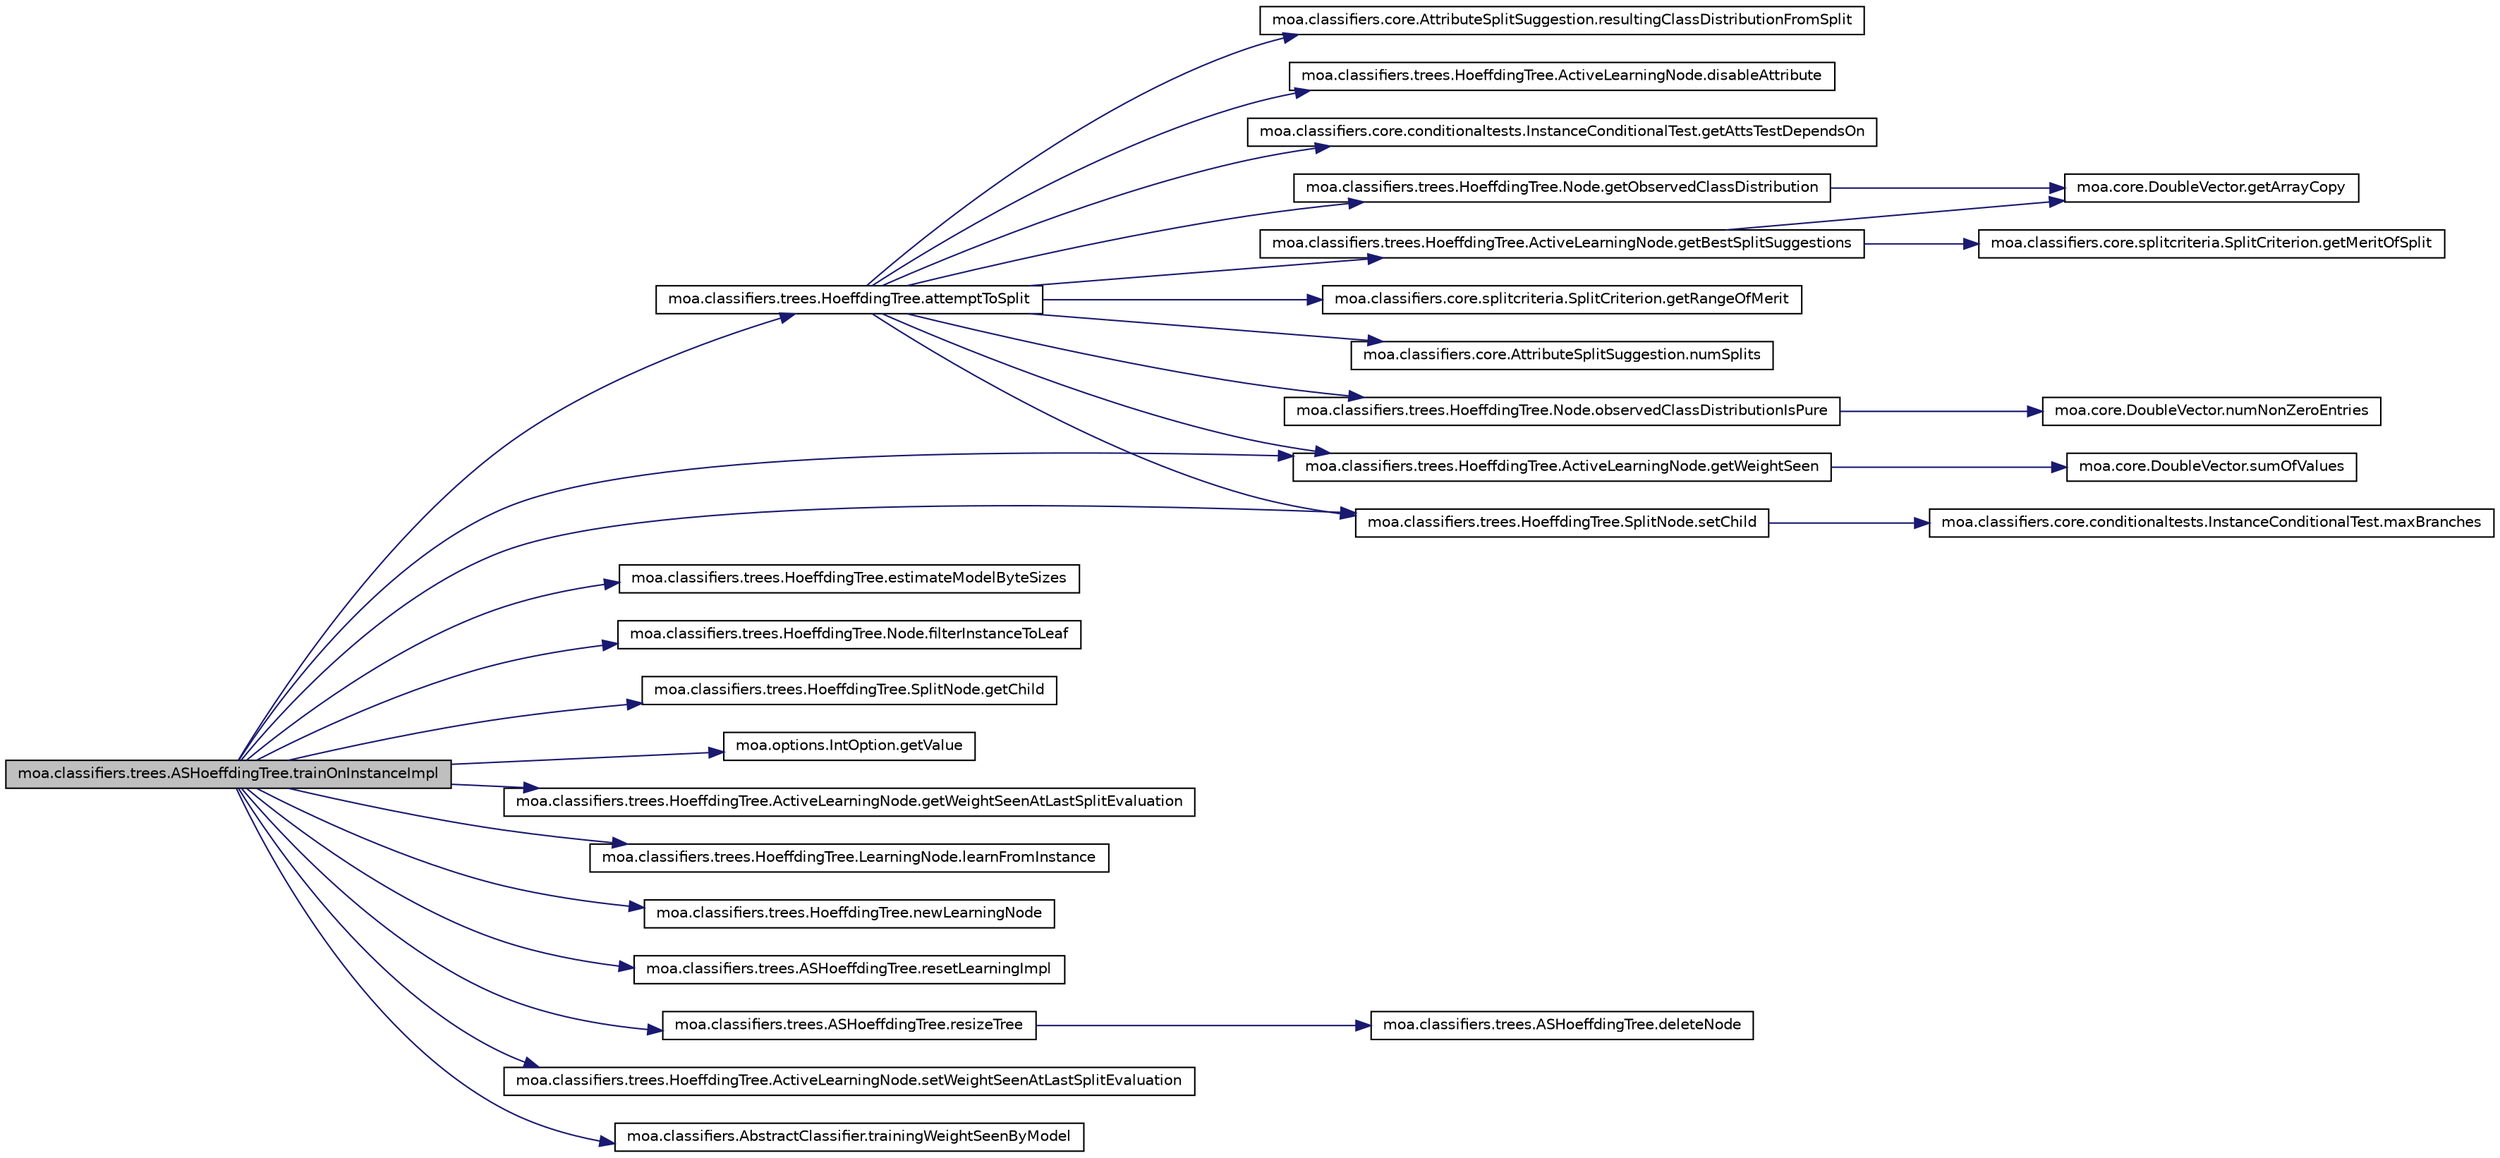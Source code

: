 digraph G
{
  edge [fontname="Helvetica",fontsize="10",labelfontname="Helvetica",labelfontsize="10"];
  node [fontname="Helvetica",fontsize="10",shape=record];
  rankdir=LR;
  Node1 [label="moa.classifiers.trees.ASHoeffdingTree.trainOnInstanceImpl",height=0.2,width=0.4,color="black", fillcolor="grey75", style="filled" fontcolor="black"];
  Node1 -> Node2 [color="midnightblue",fontsize="10",style="solid",fontname="Helvetica"];
  Node2 [label="moa.classifiers.trees.HoeffdingTree.attemptToSplit",height=0.2,width=0.4,color="black", fillcolor="white", style="filled",URL="$classmoa_1_1classifiers_1_1trees_1_1HoeffdingTree.html#a1167e8f332be16f1b9d07c55d94bd0ac"];
  Node2 -> Node3 [color="midnightblue",fontsize="10",style="solid",fontname="Helvetica"];
  Node3 [label="moa.classifiers.trees.HoeffdingTree.ActiveLearningNode.disableAttribute",height=0.2,width=0.4,color="black", fillcolor="white", style="filled",URL="$classmoa_1_1classifiers_1_1trees_1_1HoeffdingTree_1_1ActiveLearningNode.html#a69b39f90da169dd44292df54d98adbda"];
  Node2 -> Node4 [color="midnightblue",fontsize="10",style="solid",fontname="Helvetica"];
  Node4 [label="moa.classifiers.core.conditionaltests.InstanceConditionalTest.getAttsTestDependsOn",height=0.2,width=0.4,color="black", fillcolor="white", style="filled",URL="$classmoa_1_1classifiers_1_1core_1_1conditionaltests_1_1InstanceConditionalTest.html#af3a4e494b9e2e3f981b45a237858f4cd",tooltip="Returns an array with the attributes that the test depends on."];
  Node2 -> Node5 [color="midnightblue",fontsize="10",style="solid",fontname="Helvetica"];
  Node5 [label="moa.classifiers.trees.HoeffdingTree.ActiveLearningNode.getBestSplitSuggestions",height=0.2,width=0.4,color="black", fillcolor="white", style="filled",URL="$classmoa_1_1classifiers_1_1trees_1_1HoeffdingTree_1_1ActiveLearningNode.html#aafe42fb1a0fc6d17021a314209ca0358"];
  Node5 -> Node6 [color="midnightblue",fontsize="10",style="solid",fontname="Helvetica"];
  Node6 [label="moa.core.DoubleVector.getArrayCopy",height=0.2,width=0.4,color="black", fillcolor="white", style="filled",URL="$classmoa_1_1core_1_1DoubleVector.html#a6d0ce5fe7346a8d4b4a6ae444750f9c8"];
  Node5 -> Node7 [color="midnightblue",fontsize="10",style="solid",fontname="Helvetica"];
  Node7 [label="moa.classifiers.core.splitcriteria.SplitCriterion.getMeritOfSplit",height=0.2,width=0.4,color="black", fillcolor="white", style="filled",URL="$interfacemoa_1_1classifiers_1_1core_1_1splitcriteria_1_1SplitCriterion.html#a82f5cb7ad49c396d4f50615a55300b36",tooltip="Computes the merit of splitting for a given ditribution before the split and after..."];
  Node2 -> Node8 [color="midnightblue",fontsize="10",style="solid",fontname="Helvetica"];
  Node8 [label="moa.classifiers.trees.HoeffdingTree.Node.getObservedClassDistribution",height=0.2,width=0.4,color="black", fillcolor="white", style="filled",URL="$classmoa_1_1classifiers_1_1trees_1_1HoeffdingTree_1_1Node.html#a3f834197e0bfe00ec042eb9bdab674fe"];
  Node8 -> Node6 [color="midnightblue",fontsize="10",style="solid",fontname="Helvetica"];
  Node2 -> Node9 [color="midnightblue",fontsize="10",style="solid",fontname="Helvetica"];
  Node9 [label="moa.classifiers.core.splitcriteria.SplitCriterion.getRangeOfMerit",height=0.2,width=0.4,color="black", fillcolor="white", style="filled",URL="$interfacemoa_1_1classifiers_1_1core_1_1splitcriteria_1_1SplitCriterion.html#af4602783ac8df6d5fed77c9b828aa4b4",tooltip="Computes the range of splitting merit."];
  Node2 -> Node10 [color="midnightblue",fontsize="10",style="solid",fontname="Helvetica"];
  Node10 [label="moa.classifiers.trees.HoeffdingTree.ActiveLearningNode.getWeightSeen",height=0.2,width=0.4,color="black", fillcolor="white", style="filled",URL="$classmoa_1_1classifiers_1_1trees_1_1HoeffdingTree_1_1ActiveLearningNode.html#a407cdfb074879e0f84460dee8ae06b04"];
  Node10 -> Node11 [color="midnightblue",fontsize="10",style="solid",fontname="Helvetica"];
  Node11 [label="moa.core.DoubleVector.sumOfValues",height=0.2,width=0.4,color="black", fillcolor="white", style="filled",URL="$classmoa_1_1core_1_1DoubleVector.html#acafa367bb17b33b844486adfa1b2780a"];
  Node2 -> Node12 [color="midnightblue",fontsize="10",style="solid",fontname="Helvetica"];
  Node12 [label="moa.classifiers.core.AttributeSplitSuggestion.numSplits",height=0.2,width=0.4,color="black", fillcolor="white", style="filled",URL="$classmoa_1_1classifiers_1_1core_1_1AttributeSplitSuggestion.html#afcced50eef2981b7a7a30e2a40086e41"];
  Node2 -> Node13 [color="midnightblue",fontsize="10",style="solid",fontname="Helvetica"];
  Node13 [label="moa.classifiers.trees.HoeffdingTree.Node.observedClassDistributionIsPure",height=0.2,width=0.4,color="black", fillcolor="white", style="filled",URL="$classmoa_1_1classifiers_1_1trees_1_1HoeffdingTree_1_1Node.html#ae2048e89b6d4929274af17472f7b7a4e"];
  Node13 -> Node14 [color="midnightblue",fontsize="10",style="solid",fontname="Helvetica"];
  Node14 [label="moa.core.DoubleVector.numNonZeroEntries",height=0.2,width=0.4,color="black", fillcolor="white", style="filled",URL="$classmoa_1_1core_1_1DoubleVector.html#a3ad01a733f19192a66c93dfba8de697e"];
  Node2 -> Node15 [color="midnightblue",fontsize="10",style="solid",fontname="Helvetica"];
  Node15 [label="moa.classifiers.core.AttributeSplitSuggestion.resultingClassDistributionFromSplit",height=0.2,width=0.4,color="black", fillcolor="white", style="filled",URL="$classmoa_1_1classifiers_1_1core_1_1AttributeSplitSuggestion.html#ae715b4c66ed0aa5f3d05e5a101c93a61"];
  Node2 -> Node16 [color="midnightblue",fontsize="10",style="solid",fontname="Helvetica"];
  Node16 [label="moa.classifiers.trees.HoeffdingTree.SplitNode.setChild",height=0.2,width=0.4,color="black", fillcolor="white", style="filled",URL="$classmoa_1_1classifiers_1_1trees_1_1HoeffdingTree_1_1SplitNode.html#a096ddc519733df2bfbf4f4f7890d2c66"];
  Node16 -> Node17 [color="midnightblue",fontsize="10",style="solid",fontname="Helvetica"];
  Node17 [label="moa.classifiers.core.conditionaltests.InstanceConditionalTest.maxBranches",height=0.2,width=0.4,color="black", fillcolor="white", style="filled",URL="$classmoa_1_1classifiers_1_1core_1_1conditionaltests_1_1InstanceConditionalTest.html#adda57438d3e9a6990d6ccb80fe78d6b6",tooltip="Gets the number of maximum branches, -1 if unknown."];
  Node1 -> Node18 [color="midnightblue",fontsize="10",style="solid",fontname="Helvetica"];
  Node18 [label="moa.classifiers.trees.HoeffdingTree.estimateModelByteSizes",height=0.2,width=0.4,color="black", fillcolor="white", style="filled",URL="$classmoa_1_1classifiers_1_1trees_1_1HoeffdingTree.html#acee5c29f3539f6b07e51dbdd22f6ea9f"];
  Node1 -> Node19 [color="midnightblue",fontsize="10",style="solid",fontname="Helvetica"];
  Node19 [label="moa.classifiers.trees.HoeffdingTree.Node.filterInstanceToLeaf",height=0.2,width=0.4,color="black", fillcolor="white", style="filled",URL="$classmoa_1_1classifiers_1_1trees_1_1HoeffdingTree_1_1Node.html#a251a69e6f202175390e0ca357dbce90f"];
  Node1 -> Node20 [color="midnightblue",fontsize="10",style="solid",fontname="Helvetica"];
  Node20 [label="moa.classifiers.trees.HoeffdingTree.SplitNode.getChild",height=0.2,width=0.4,color="black", fillcolor="white", style="filled",URL="$classmoa_1_1classifiers_1_1trees_1_1HoeffdingTree_1_1SplitNode.html#ad22dc2cda35c63546ea4d810e793fd99"];
  Node1 -> Node21 [color="midnightblue",fontsize="10",style="solid",fontname="Helvetica"];
  Node21 [label="moa.options.IntOption.getValue",height=0.2,width=0.4,color="black", fillcolor="white", style="filled",URL="$classmoa_1_1options_1_1IntOption.html#affae8787274b44ab7616d46b8d6c831a"];
  Node1 -> Node10 [color="midnightblue",fontsize="10",style="solid",fontname="Helvetica"];
  Node1 -> Node22 [color="midnightblue",fontsize="10",style="solid",fontname="Helvetica"];
  Node22 [label="moa.classifiers.trees.HoeffdingTree.ActiveLearningNode.getWeightSeenAtLastSplitEvaluation",height=0.2,width=0.4,color="black", fillcolor="white", style="filled",URL="$classmoa_1_1classifiers_1_1trees_1_1HoeffdingTree_1_1ActiveLearningNode.html#ab9bd87465e305bfbfb632141f4848479"];
  Node1 -> Node23 [color="midnightblue",fontsize="10",style="solid",fontname="Helvetica"];
  Node23 [label="moa.classifiers.trees.HoeffdingTree.LearningNode.learnFromInstance",height=0.2,width=0.4,color="black", fillcolor="white", style="filled",URL="$classmoa_1_1classifiers_1_1trees_1_1HoeffdingTree_1_1LearningNode.html#aa53ea059cb605d2680a6522c9b4316da"];
  Node1 -> Node24 [color="midnightblue",fontsize="10",style="solid",fontname="Helvetica"];
  Node24 [label="moa.classifiers.trees.HoeffdingTree.newLearningNode",height=0.2,width=0.4,color="black", fillcolor="white", style="filled",URL="$classmoa_1_1classifiers_1_1trees_1_1HoeffdingTree.html#af20989c02f545ac313c9544b526ad8f5"];
  Node1 -> Node25 [color="midnightblue",fontsize="10",style="solid",fontname="Helvetica"];
  Node25 [label="moa.classifiers.trees.ASHoeffdingTree.resetLearningImpl",height=0.2,width=0.4,color="black", fillcolor="white", style="filled",URL="$classmoa_1_1classifiers_1_1trees_1_1ASHoeffdingTree.html#ab532c84a6449ffdfe5c473e742bb0c56",tooltip="Resets this classifier."];
  Node1 -> Node26 [color="midnightblue",fontsize="10",style="solid",fontname="Helvetica"];
  Node26 [label="moa.classifiers.trees.ASHoeffdingTree.resizeTree",height=0.2,width=0.4,color="black", fillcolor="white", style="filled",URL="$classmoa_1_1classifiers_1_1trees_1_1ASHoeffdingTree.html#aff8499fdf60a613ac8814f1f37c50ac8"];
  Node26 -> Node27 [color="midnightblue",fontsize="10",style="solid",fontname="Helvetica"];
  Node27 [label="moa.classifiers.trees.ASHoeffdingTree.deleteNode",height=0.2,width=0.4,color="black", fillcolor="white", style="filled",URL="$classmoa_1_1classifiers_1_1trees_1_1ASHoeffdingTree.html#a8cc02e676ce5c25b5e226923682382c8"];
  Node1 -> Node16 [color="midnightblue",fontsize="10",style="solid",fontname="Helvetica"];
  Node1 -> Node28 [color="midnightblue",fontsize="10",style="solid",fontname="Helvetica"];
  Node28 [label="moa.classifiers.trees.HoeffdingTree.ActiveLearningNode.setWeightSeenAtLastSplitEvaluation",height=0.2,width=0.4,color="black", fillcolor="white", style="filled",URL="$classmoa_1_1classifiers_1_1trees_1_1HoeffdingTree_1_1ActiveLearningNode.html#ac59198bb4fab83aa3cca200b376270e8"];
  Node1 -> Node29 [color="midnightblue",fontsize="10",style="solid",fontname="Helvetica"];
  Node29 [label="moa.classifiers.AbstractClassifier.trainingWeightSeenByModel",height=0.2,width=0.4,color="black", fillcolor="white", style="filled",URL="$classmoa_1_1classifiers_1_1AbstractClassifier.html#af50c85f56d8192f9cf56e621a835b00c",tooltip="Gets the sum of the weights of the instances that have been used by this classifier..."];
}
